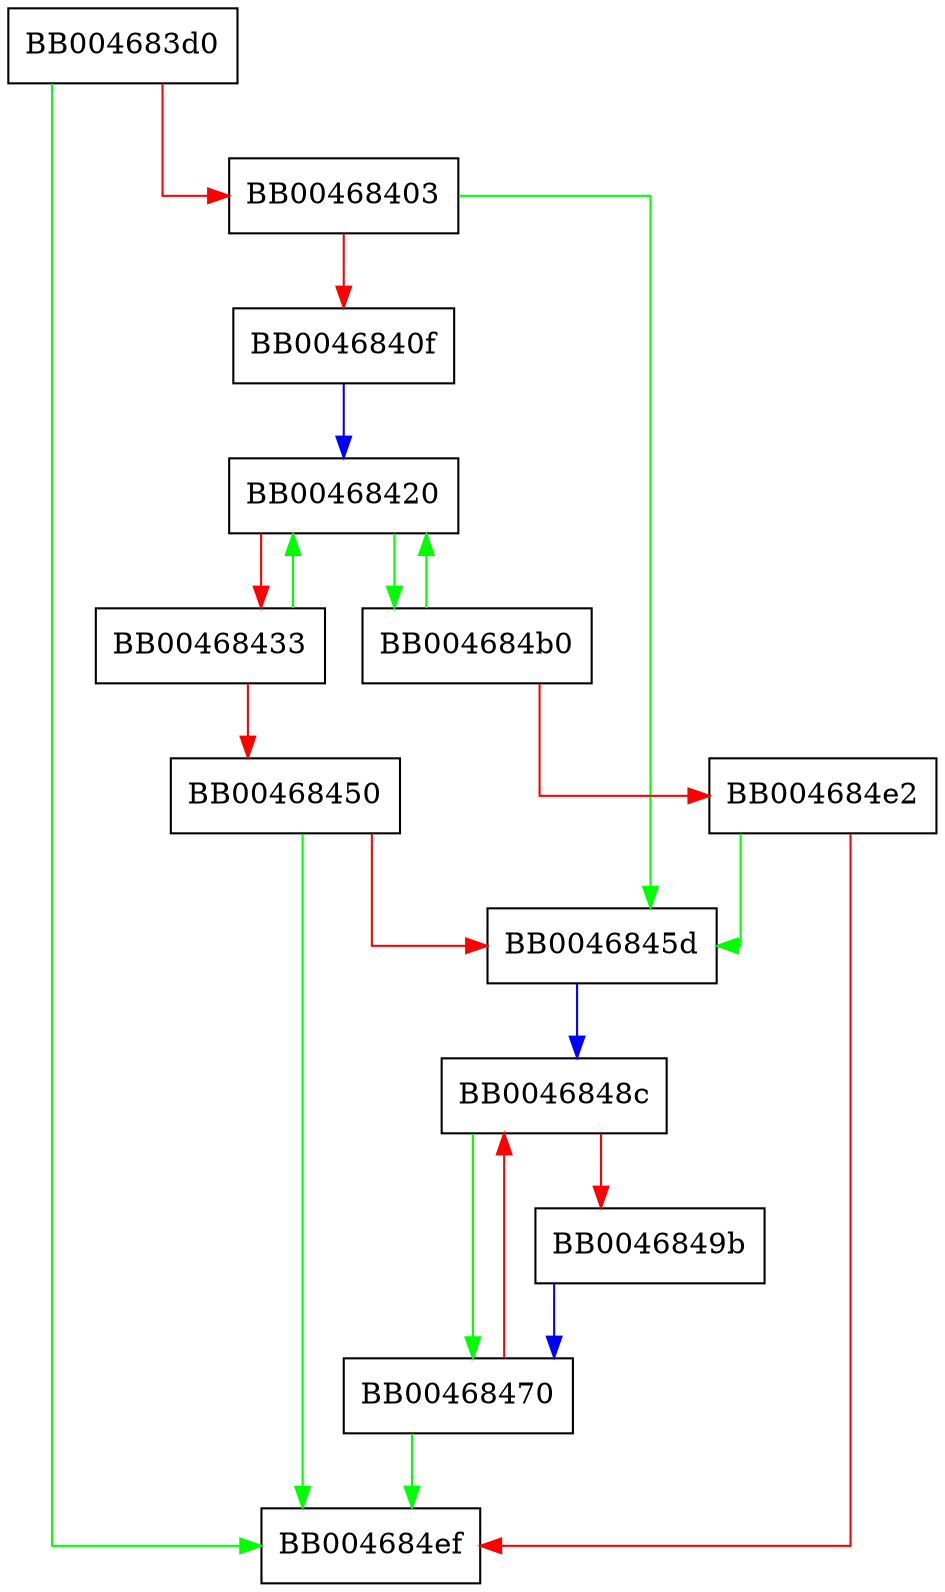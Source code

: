 digraph print_array {
  node [shape="box"];
  graph [splines=ortho];
  BB004683d0 -> BB004684ef [color="green"];
  BB004683d0 -> BB00468403 [color="red"];
  BB00468403 -> BB0046845d [color="green"];
  BB00468403 -> BB0046840f [color="red"];
  BB0046840f -> BB00468420 [color="blue"];
  BB00468420 -> BB004684b0 [color="green"];
  BB00468420 -> BB00468433 [color="red"];
  BB00468433 -> BB00468420 [color="green"];
  BB00468433 -> BB00468450 [color="red"];
  BB00468450 -> BB004684ef [color="green"];
  BB00468450 -> BB0046845d [color="red"];
  BB0046845d -> BB0046848c [color="blue"];
  BB00468470 -> BB004684ef [color="green"];
  BB00468470 -> BB0046848c [color="red"];
  BB0046848c -> BB00468470 [color="green"];
  BB0046848c -> BB0046849b [color="red"];
  BB0046849b -> BB00468470 [color="blue"];
  BB004684b0 -> BB00468420 [color="green"];
  BB004684b0 -> BB004684e2 [color="red"];
  BB004684e2 -> BB0046845d [color="green"];
  BB004684e2 -> BB004684ef [color="red"];
}